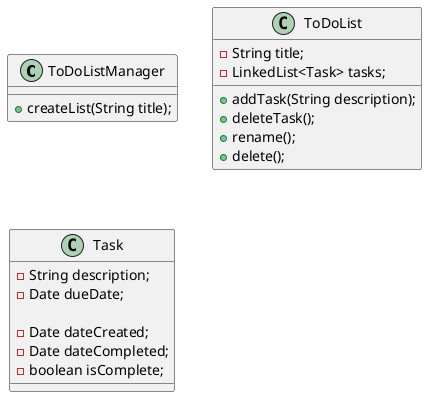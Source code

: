 @startuml

class ToDoListManager {
    +createList(String title);
}

class ToDoList {
    -String title;
    -LinkedList<Task> tasks;

    +addTask(String description);
    +deleteTask();
    +rename();
    +delete();

}

class Task {
    -String description;
    -Date dueDate;
    'Format due date as YYYY-MM-DD'

    -Date dateCreated;
    -Date dateCompleted;
    -boolean isComplete;
}

@enduml